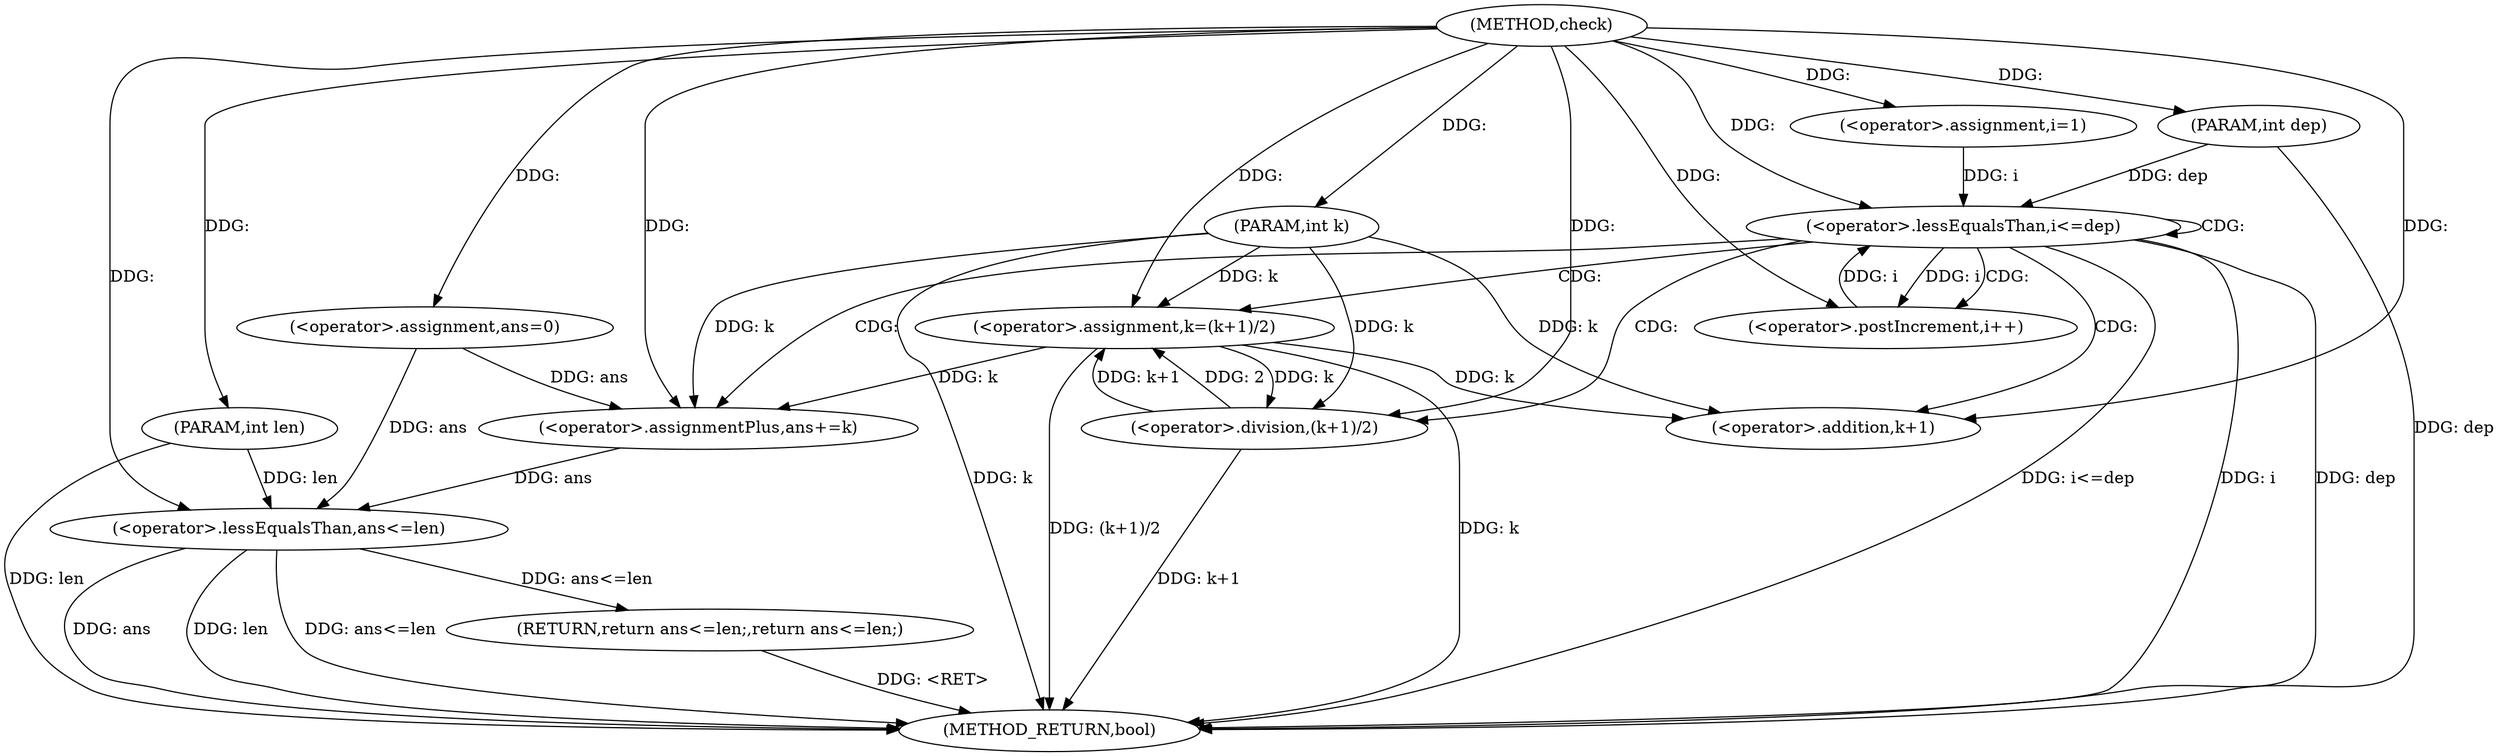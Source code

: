 digraph "check" {  
"1000102" [label = "(METHOD,check)" ]
"1000136" [label = "(METHOD_RETURN,bool)" ]
"1000103" [label = "(PARAM,int len)" ]
"1000104" [label = "(PARAM,int dep)" ]
"1000105" [label = "(PARAM,int k)" ]
"1000108" [label = "(<operator>.assignment,ans=0)" ]
"1000132" [label = "(RETURN,return ans<=len;,return ans<=len;)" ]
"1000113" [label = "(<operator>.assignment,i=1)" ]
"1000116" [label = "(<operator>.lessEqualsThan,i<=dep)" ]
"1000119" [label = "(<operator>.postIncrement,i++)" ]
"1000133" [label = "(<operator>.lessEqualsThan,ans<=len)" ]
"1000122" [label = "(<operator>.assignmentPlus,ans+=k)" ]
"1000125" [label = "(<operator>.assignment,k=(k+1)/2)" ]
"1000127" [label = "(<operator>.division,(k+1)/2)" ]
"1000128" [label = "(<operator>.addition,k+1)" ]
  "1000103" -> "1000136"  [ label = "DDG: len"] 
  "1000104" -> "1000136"  [ label = "DDG: dep"] 
  "1000105" -> "1000136"  [ label = "DDG: k"] 
  "1000116" -> "1000136"  [ label = "DDG: i"] 
  "1000116" -> "1000136"  [ label = "DDG: dep"] 
  "1000116" -> "1000136"  [ label = "DDG: i<=dep"] 
  "1000133" -> "1000136"  [ label = "DDG: ans"] 
  "1000133" -> "1000136"  [ label = "DDG: len"] 
  "1000133" -> "1000136"  [ label = "DDG: ans<=len"] 
  "1000125" -> "1000136"  [ label = "DDG: k"] 
  "1000127" -> "1000136"  [ label = "DDG: k+1"] 
  "1000125" -> "1000136"  [ label = "DDG: (k+1)/2"] 
  "1000132" -> "1000136"  [ label = "DDG: <RET>"] 
  "1000102" -> "1000103"  [ label = "DDG: "] 
  "1000102" -> "1000104"  [ label = "DDG: "] 
  "1000102" -> "1000105"  [ label = "DDG: "] 
  "1000102" -> "1000108"  [ label = "DDG: "] 
  "1000133" -> "1000132"  [ label = "DDG: ans<=len"] 
  "1000102" -> "1000113"  [ label = "DDG: "] 
  "1000113" -> "1000116"  [ label = "DDG: i"] 
  "1000119" -> "1000116"  [ label = "DDG: i"] 
  "1000102" -> "1000116"  [ label = "DDG: "] 
  "1000104" -> "1000116"  [ label = "DDG: dep"] 
  "1000116" -> "1000119"  [ label = "DDG: i"] 
  "1000102" -> "1000119"  [ label = "DDG: "] 
  "1000125" -> "1000122"  [ label = "DDG: k"] 
  "1000105" -> "1000122"  [ label = "DDG: k"] 
  "1000102" -> "1000122"  [ label = "DDG: "] 
  "1000127" -> "1000125"  [ label = "DDG: k+1"] 
  "1000127" -> "1000125"  [ label = "DDG: 2"] 
  "1000108" -> "1000133"  [ label = "DDG: ans"] 
  "1000122" -> "1000133"  [ label = "DDG: ans"] 
  "1000102" -> "1000133"  [ label = "DDG: "] 
  "1000103" -> "1000133"  [ label = "DDG: len"] 
  "1000108" -> "1000122"  [ label = "DDG: ans"] 
  "1000105" -> "1000125"  [ label = "DDG: k"] 
  "1000102" -> "1000125"  [ label = "DDG: "] 
  "1000105" -> "1000127"  [ label = "DDG: k"] 
  "1000102" -> "1000127"  [ label = "DDG: "] 
  "1000125" -> "1000127"  [ label = "DDG: k"] 
  "1000105" -> "1000128"  [ label = "DDG: k"] 
  "1000102" -> "1000128"  [ label = "DDG: "] 
  "1000125" -> "1000128"  [ label = "DDG: k"] 
  "1000116" -> "1000128"  [ label = "CDG: "] 
  "1000116" -> "1000125"  [ label = "CDG: "] 
  "1000116" -> "1000116"  [ label = "CDG: "] 
  "1000116" -> "1000119"  [ label = "CDG: "] 
  "1000116" -> "1000127"  [ label = "CDG: "] 
  "1000116" -> "1000122"  [ label = "CDG: "] 
}
